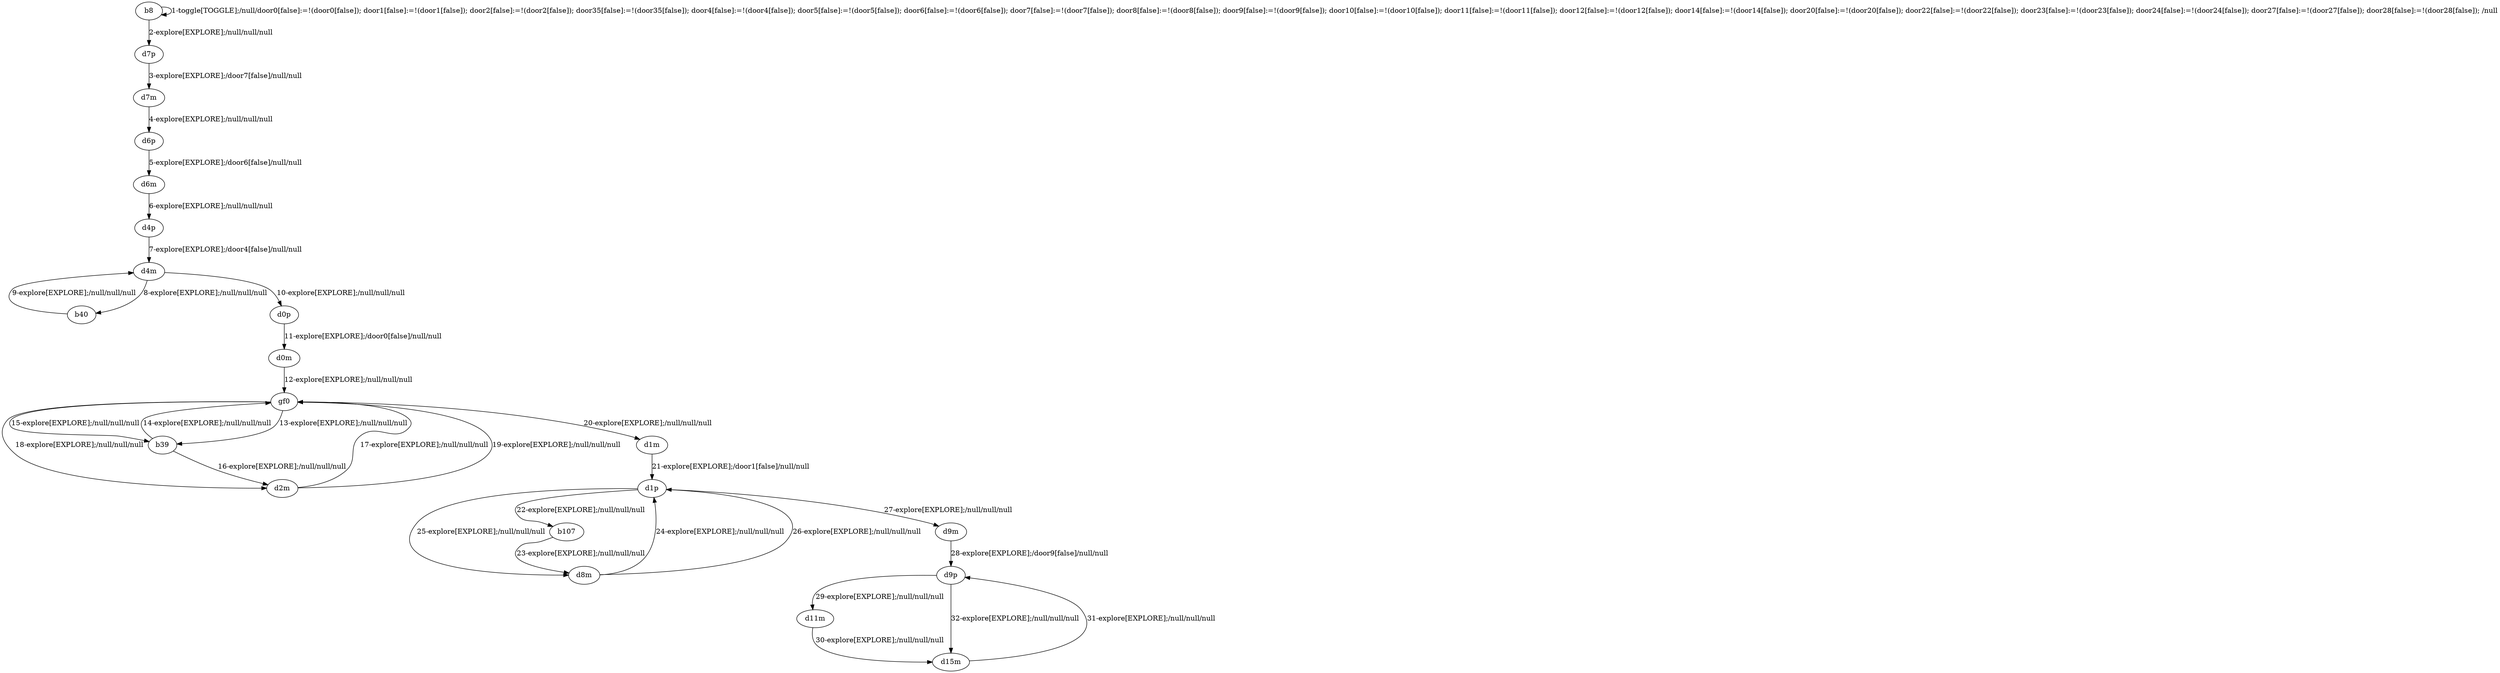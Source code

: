 # Total number of goals covered by this test: 1
# d8m --> d1p

digraph g {
"b8" -> "b8" [label = "1-toggle[TOGGLE];/null/door0[false]:=!(door0[false]); door1[false]:=!(door1[false]); door2[false]:=!(door2[false]); door35[false]:=!(door35[false]); door4[false]:=!(door4[false]); door5[false]:=!(door5[false]); door6[false]:=!(door6[false]); door7[false]:=!(door7[false]); door8[false]:=!(door8[false]); door9[false]:=!(door9[false]); door10[false]:=!(door10[false]); door11[false]:=!(door11[false]); door12[false]:=!(door12[false]); door14[false]:=!(door14[false]); door20[false]:=!(door20[false]); door22[false]:=!(door22[false]); door23[false]:=!(door23[false]); door24[false]:=!(door24[false]); door27[false]:=!(door27[false]); door28[false]:=!(door28[false]); /null"];
"b8" -> "d7p" [label = "2-explore[EXPLORE];/null/null/null"];
"d7p" -> "d7m" [label = "3-explore[EXPLORE];/door7[false]/null/null"];
"d7m" -> "d6p" [label = "4-explore[EXPLORE];/null/null/null"];
"d6p" -> "d6m" [label = "5-explore[EXPLORE];/door6[false]/null/null"];
"d6m" -> "d4p" [label = "6-explore[EXPLORE];/null/null/null"];
"d4p" -> "d4m" [label = "7-explore[EXPLORE];/door4[false]/null/null"];
"d4m" -> "b40" [label = "8-explore[EXPLORE];/null/null/null"];
"b40" -> "d4m" [label = "9-explore[EXPLORE];/null/null/null"];
"d4m" -> "d0p" [label = "10-explore[EXPLORE];/null/null/null"];
"d0p" -> "d0m" [label = "11-explore[EXPLORE];/door0[false]/null/null"];
"d0m" -> "gf0" [label = "12-explore[EXPLORE];/null/null/null"];
"gf0" -> "b39" [label = "13-explore[EXPLORE];/null/null/null"];
"b39" -> "gf0" [label = "14-explore[EXPLORE];/null/null/null"];
"gf0" -> "b39" [label = "15-explore[EXPLORE];/null/null/null"];
"b39" -> "d2m" [label = "16-explore[EXPLORE];/null/null/null"];
"d2m" -> "gf0" [label = "17-explore[EXPLORE];/null/null/null"];
"gf0" -> "d2m" [label = "18-explore[EXPLORE];/null/null/null"];
"d2m" -> "gf0" [label = "19-explore[EXPLORE];/null/null/null"];
"gf0" -> "d1m" [label = "20-explore[EXPLORE];/null/null/null"];
"d1m" -> "d1p" [label = "21-explore[EXPLORE];/door1[false]/null/null"];
"d1p" -> "b107" [label = "22-explore[EXPLORE];/null/null/null"];
"b107" -> "d8m" [label = "23-explore[EXPLORE];/null/null/null"];
"d8m" -> "d1p" [label = "24-explore[EXPLORE];/null/null/null"];
"d1p" -> "d8m" [label = "25-explore[EXPLORE];/null/null/null"];
"d8m" -> "d1p" [label = "26-explore[EXPLORE];/null/null/null"];
"d1p" -> "d9m" [label = "27-explore[EXPLORE];/null/null/null"];
"d9m" -> "d9p" [label = "28-explore[EXPLORE];/door9[false]/null/null"];
"d9p" -> "d11m" [label = "29-explore[EXPLORE];/null/null/null"];
"d11m" -> "d15m" [label = "30-explore[EXPLORE];/null/null/null"];
"d15m" -> "d9p" [label = "31-explore[EXPLORE];/null/null/null"];
"d9p" -> "d15m" [label = "32-explore[EXPLORE];/null/null/null"];
}